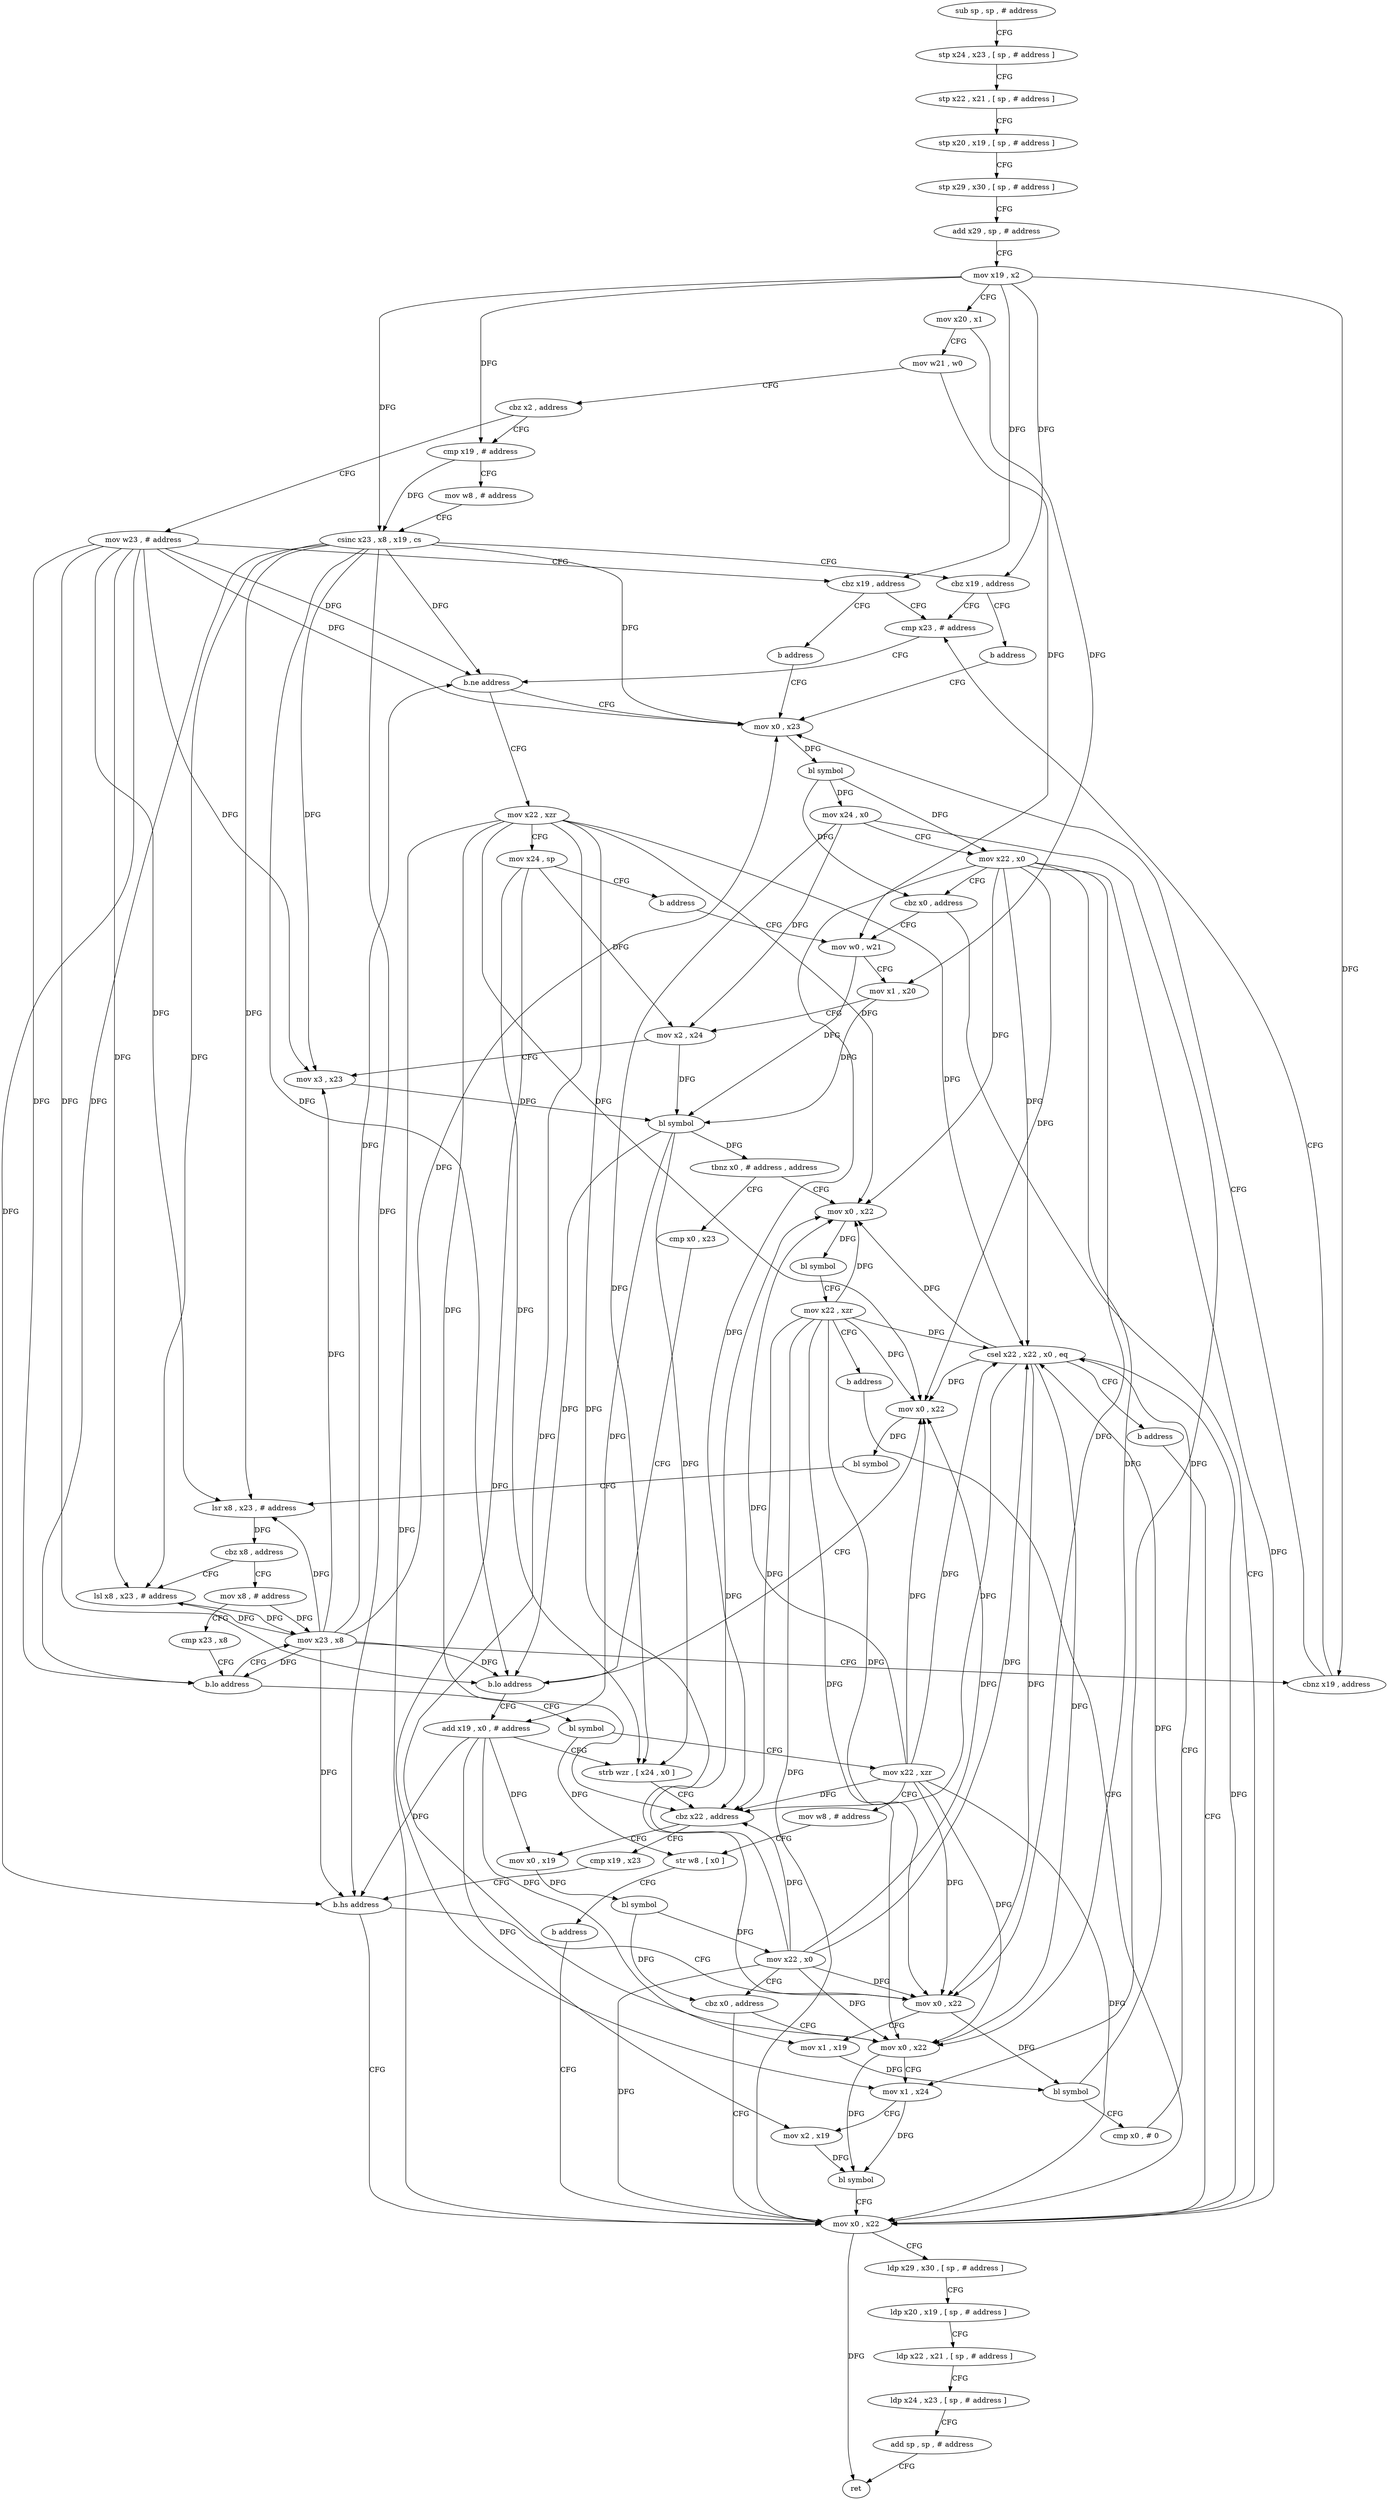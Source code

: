 digraph "func" {
"4229808" [label = "sub sp , sp , # address" ]
"4229812" [label = "stp x24 , x23 , [ sp , # address ]" ]
"4229816" [label = "stp x22 , x21 , [ sp , # address ]" ]
"4229820" [label = "stp x20 , x19 , [ sp , # address ]" ]
"4229824" [label = "stp x29 , x30 , [ sp , # address ]" ]
"4229828" [label = "add x29 , sp , # address" ]
"4229832" [label = "mov x19 , x2" ]
"4229836" [label = "mov x20 , x1" ]
"4229840" [label = "mov w21 , w0" ]
"4229844" [label = "cbz x2 , address" ]
"4229868" [label = "mov w23 , # address" ]
"4229848" [label = "cmp x19 , # address" ]
"4229872" [label = "cbz x19 , address" ]
"4229892" [label = "cmp x23 , # address" ]
"4229876" [label = "b address" ]
"4229852" [label = "mov w8 , # address" ]
"4229856" [label = "csinc x23 , x8 , x19 , cs" ]
"4229860" [label = "cbz x19 , address" ]
"4229864" [label = "b address" ]
"4229896" [label = "b.ne address" ]
"4229912" [label = "mov x0 , x23" ]
"4229900" [label = "mov x22 , xzr" ]
"4229916" [label = "bl symbol" ]
"4229920" [label = "mov x24 , x0" ]
"4229924" [label = "mov x22 , x0" ]
"4229928" [label = "cbz x0 , address" ]
"4230104" [label = "mov x0 , x22" ]
"4229932" [label = "mov w0 , w21" ]
"4229904" [label = "mov x24 , sp" ]
"4229908" [label = "b address" ]
"4230108" [label = "ldp x29 , x30 , [ sp , # address ]" ]
"4230112" [label = "ldp x20 , x19 , [ sp , # address ]" ]
"4230116" [label = "ldp x22 , x21 , [ sp , # address ]" ]
"4230120" [label = "ldp x24 , x23 , [ sp , # address ]" ]
"4230124" [label = "add sp , sp , # address" ]
"4230128" [label = "ret" ]
"4229936" [label = "mov x1 , x20" ]
"4229940" [label = "mov x2 , x24" ]
"4229944" [label = "mov x3 , x23" ]
"4229948" [label = "bl symbol" ]
"4229952" [label = "tbnz x0 , # address , address" ]
"4230012" [label = "mov x0 , x22" ]
"4229956" [label = "cmp x0 , x23" ]
"4230016" [label = "bl symbol" ]
"4230020" [label = "mov x22 , xzr" ]
"4230024" [label = "b address" ]
"4229960" [label = "b.lo address" ]
"4230028" [label = "add x19 , x0 , # address" ]
"4229964" [label = "mov x0 , x22" ]
"4230032" [label = "strb wzr , [ x24 , x0 ]" ]
"4230036" [label = "cbz x22 , address" ]
"4230072" [label = "mov x0 , x19" ]
"4230040" [label = "cmp x19 , x23" ]
"4229968" [label = "bl symbol" ]
"4229972" [label = "lsr x8 , x23 , # address" ]
"4229976" [label = "cbz x8 , address" ]
"4229880" [label = "lsl x8 , x23 , # address" ]
"4229980" [label = "mov x8 , # address" ]
"4230076" [label = "bl symbol" ]
"4230080" [label = "mov x22 , x0" ]
"4230084" [label = "cbz x0 , address" ]
"4230088" [label = "mov x0 , x22" ]
"4230044" [label = "b.hs address" ]
"4230048" [label = "mov x0 , x22" ]
"4229884" [label = "mov x23 , x8" ]
"4229984" [label = "cmp x23 , x8" ]
"4229988" [label = "b.lo address" ]
"4229992" [label = "bl symbol" ]
"4230092" [label = "mov x1 , x24" ]
"4230096" [label = "mov x2 , x19" ]
"4230100" [label = "bl symbol" ]
"4230052" [label = "mov x1 , x19" ]
"4230056" [label = "bl symbol" ]
"4230060" [label = "cmp x0 , # 0" ]
"4230064" [label = "csel x22 , x22 , x0 , eq" ]
"4230068" [label = "b address" ]
"4229888" [label = "cbnz x19 , address" ]
"4229996" [label = "mov x22 , xzr" ]
"4230000" [label = "mov w8 , # address" ]
"4230004" [label = "str w8 , [ x0 ]" ]
"4230008" [label = "b address" ]
"4229808" -> "4229812" [ label = "CFG" ]
"4229812" -> "4229816" [ label = "CFG" ]
"4229816" -> "4229820" [ label = "CFG" ]
"4229820" -> "4229824" [ label = "CFG" ]
"4229824" -> "4229828" [ label = "CFG" ]
"4229828" -> "4229832" [ label = "CFG" ]
"4229832" -> "4229836" [ label = "CFG" ]
"4229832" -> "4229872" [ label = "DFG" ]
"4229832" -> "4229848" [ label = "DFG" ]
"4229832" -> "4229856" [ label = "DFG" ]
"4229832" -> "4229860" [ label = "DFG" ]
"4229832" -> "4229888" [ label = "DFG" ]
"4229836" -> "4229840" [ label = "CFG" ]
"4229836" -> "4229936" [ label = "DFG" ]
"4229840" -> "4229844" [ label = "CFG" ]
"4229840" -> "4229932" [ label = "DFG" ]
"4229844" -> "4229868" [ label = "CFG" ]
"4229844" -> "4229848" [ label = "CFG" ]
"4229868" -> "4229872" [ label = "CFG" ]
"4229868" -> "4229896" [ label = "DFG" ]
"4229868" -> "4229912" [ label = "DFG" ]
"4229868" -> "4229944" [ label = "DFG" ]
"4229868" -> "4229960" [ label = "DFG" ]
"4229868" -> "4229972" [ label = "DFG" ]
"4229868" -> "4230044" [ label = "DFG" ]
"4229868" -> "4229880" [ label = "DFG" ]
"4229868" -> "4229988" [ label = "DFG" ]
"4229848" -> "4229852" [ label = "CFG" ]
"4229848" -> "4229856" [ label = "DFG" ]
"4229872" -> "4229892" [ label = "CFG" ]
"4229872" -> "4229876" [ label = "CFG" ]
"4229892" -> "4229896" [ label = "CFG" ]
"4229876" -> "4229912" [ label = "CFG" ]
"4229852" -> "4229856" [ label = "CFG" ]
"4229856" -> "4229860" [ label = "CFG" ]
"4229856" -> "4229896" [ label = "DFG" ]
"4229856" -> "4229912" [ label = "DFG" ]
"4229856" -> "4229944" [ label = "DFG" ]
"4229856" -> "4229960" [ label = "DFG" ]
"4229856" -> "4229972" [ label = "DFG" ]
"4229856" -> "4230044" [ label = "DFG" ]
"4229856" -> "4229880" [ label = "DFG" ]
"4229856" -> "4229988" [ label = "DFG" ]
"4229860" -> "4229892" [ label = "CFG" ]
"4229860" -> "4229864" [ label = "CFG" ]
"4229864" -> "4229912" [ label = "CFG" ]
"4229896" -> "4229912" [ label = "CFG" ]
"4229896" -> "4229900" [ label = "CFG" ]
"4229912" -> "4229916" [ label = "DFG" ]
"4229900" -> "4229904" [ label = "CFG" ]
"4229900" -> "4230104" [ label = "DFG" ]
"4229900" -> "4230012" [ label = "DFG" ]
"4229900" -> "4230036" [ label = "DFG" ]
"4229900" -> "4229964" [ label = "DFG" ]
"4229900" -> "4230088" [ label = "DFG" ]
"4229900" -> "4230048" [ label = "DFG" ]
"4229900" -> "4230064" [ label = "DFG" ]
"4229916" -> "4229920" [ label = "DFG" ]
"4229916" -> "4229924" [ label = "DFG" ]
"4229916" -> "4229928" [ label = "DFG" ]
"4229920" -> "4229924" [ label = "CFG" ]
"4229920" -> "4229940" [ label = "DFG" ]
"4229920" -> "4230032" [ label = "DFG" ]
"4229920" -> "4230092" [ label = "DFG" ]
"4229924" -> "4229928" [ label = "CFG" ]
"4229924" -> "4230104" [ label = "DFG" ]
"4229924" -> "4230012" [ label = "DFG" ]
"4229924" -> "4230036" [ label = "DFG" ]
"4229924" -> "4229964" [ label = "DFG" ]
"4229924" -> "4230088" [ label = "DFG" ]
"4229924" -> "4230048" [ label = "DFG" ]
"4229924" -> "4230064" [ label = "DFG" ]
"4229928" -> "4230104" [ label = "CFG" ]
"4229928" -> "4229932" [ label = "CFG" ]
"4230104" -> "4230108" [ label = "CFG" ]
"4230104" -> "4230128" [ label = "DFG" ]
"4229932" -> "4229936" [ label = "CFG" ]
"4229932" -> "4229948" [ label = "DFG" ]
"4229904" -> "4229908" [ label = "CFG" ]
"4229904" -> "4229940" [ label = "DFG" ]
"4229904" -> "4230032" [ label = "DFG" ]
"4229904" -> "4230092" [ label = "DFG" ]
"4229908" -> "4229932" [ label = "CFG" ]
"4230108" -> "4230112" [ label = "CFG" ]
"4230112" -> "4230116" [ label = "CFG" ]
"4230116" -> "4230120" [ label = "CFG" ]
"4230120" -> "4230124" [ label = "CFG" ]
"4230124" -> "4230128" [ label = "CFG" ]
"4229936" -> "4229940" [ label = "CFG" ]
"4229936" -> "4229948" [ label = "DFG" ]
"4229940" -> "4229944" [ label = "CFG" ]
"4229940" -> "4229948" [ label = "DFG" ]
"4229944" -> "4229948" [ label = "DFG" ]
"4229948" -> "4229952" [ label = "DFG" ]
"4229948" -> "4229960" [ label = "DFG" ]
"4229948" -> "4230028" [ label = "DFG" ]
"4229948" -> "4230032" [ label = "DFG" ]
"4229952" -> "4230012" [ label = "CFG" ]
"4229952" -> "4229956" [ label = "CFG" ]
"4230012" -> "4230016" [ label = "DFG" ]
"4229956" -> "4229960" [ label = "CFG" ]
"4230016" -> "4230020" [ label = "CFG" ]
"4230020" -> "4230024" [ label = "CFG" ]
"4230020" -> "4230104" [ label = "DFG" ]
"4230020" -> "4230012" [ label = "DFG" ]
"4230020" -> "4230036" [ label = "DFG" ]
"4230020" -> "4229964" [ label = "DFG" ]
"4230020" -> "4230088" [ label = "DFG" ]
"4230020" -> "4230048" [ label = "DFG" ]
"4230020" -> "4230064" [ label = "DFG" ]
"4230024" -> "4230104" [ label = "CFG" ]
"4229960" -> "4230028" [ label = "CFG" ]
"4229960" -> "4229964" [ label = "CFG" ]
"4230028" -> "4230032" [ label = "CFG" ]
"4230028" -> "4230072" [ label = "DFG" ]
"4230028" -> "4230044" [ label = "DFG" ]
"4230028" -> "4230096" [ label = "DFG" ]
"4230028" -> "4230052" [ label = "DFG" ]
"4229964" -> "4229968" [ label = "DFG" ]
"4230032" -> "4230036" [ label = "CFG" ]
"4230036" -> "4230072" [ label = "CFG" ]
"4230036" -> "4230040" [ label = "CFG" ]
"4230072" -> "4230076" [ label = "DFG" ]
"4230040" -> "4230044" [ label = "CFG" ]
"4229968" -> "4229972" [ label = "CFG" ]
"4229972" -> "4229976" [ label = "DFG" ]
"4229976" -> "4229880" [ label = "CFG" ]
"4229976" -> "4229980" [ label = "CFG" ]
"4229880" -> "4229884" [ label = "DFG" ]
"4229980" -> "4229984" [ label = "CFG" ]
"4229980" -> "4229884" [ label = "DFG" ]
"4230076" -> "4230080" [ label = "DFG" ]
"4230076" -> "4230084" [ label = "DFG" ]
"4230080" -> "4230084" [ label = "CFG" ]
"4230080" -> "4230104" [ label = "DFG" ]
"4230080" -> "4230012" [ label = "DFG" ]
"4230080" -> "4230036" [ label = "DFG" ]
"4230080" -> "4229964" [ label = "DFG" ]
"4230080" -> "4230088" [ label = "DFG" ]
"4230080" -> "4230048" [ label = "DFG" ]
"4230080" -> "4230064" [ label = "DFG" ]
"4230084" -> "4230104" [ label = "CFG" ]
"4230084" -> "4230088" [ label = "CFG" ]
"4230088" -> "4230092" [ label = "CFG" ]
"4230088" -> "4230100" [ label = "DFG" ]
"4230044" -> "4230104" [ label = "CFG" ]
"4230044" -> "4230048" [ label = "CFG" ]
"4230048" -> "4230052" [ label = "CFG" ]
"4230048" -> "4230056" [ label = "DFG" ]
"4229884" -> "4229888" [ label = "CFG" ]
"4229884" -> "4229896" [ label = "DFG" ]
"4229884" -> "4229912" [ label = "DFG" ]
"4229884" -> "4229944" [ label = "DFG" ]
"4229884" -> "4229960" [ label = "DFG" ]
"4229884" -> "4229972" [ label = "DFG" ]
"4229884" -> "4230044" [ label = "DFG" ]
"4229884" -> "4229880" [ label = "DFG" ]
"4229884" -> "4229988" [ label = "DFG" ]
"4229984" -> "4229988" [ label = "CFG" ]
"4229988" -> "4229884" [ label = "CFG" ]
"4229988" -> "4229992" [ label = "CFG" ]
"4229992" -> "4229996" [ label = "CFG" ]
"4229992" -> "4230004" [ label = "DFG" ]
"4230092" -> "4230096" [ label = "CFG" ]
"4230092" -> "4230100" [ label = "DFG" ]
"4230096" -> "4230100" [ label = "DFG" ]
"4230100" -> "4230104" [ label = "CFG" ]
"4230052" -> "4230056" [ label = "DFG" ]
"4230056" -> "4230060" [ label = "CFG" ]
"4230056" -> "4230064" [ label = "DFG" ]
"4230060" -> "4230064" [ label = "CFG" ]
"4230064" -> "4230068" [ label = "CFG" ]
"4230064" -> "4230104" [ label = "DFG" ]
"4230064" -> "4230012" [ label = "DFG" ]
"4230064" -> "4230036" [ label = "DFG" ]
"4230064" -> "4229964" [ label = "DFG" ]
"4230064" -> "4230088" [ label = "DFG" ]
"4230064" -> "4230048" [ label = "DFG" ]
"4230068" -> "4230104" [ label = "CFG" ]
"4229888" -> "4229912" [ label = "CFG" ]
"4229888" -> "4229892" [ label = "CFG" ]
"4229996" -> "4230000" [ label = "CFG" ]
"4229996" -> "4230104" [ label = "DFG" ]
"4229996" -> "4230012" [ label = "DFG" ]
"4229996" -> "4230036" [ label = "DFG" ]
"4229996" -> "4229964" [ label = "DFG" ]
"4229996" -> "4230088" [ label = "DFG" ]
"4229996" -> "4230048" [ label = "DFG" ]
"4229996" -> "4230064" [ label = "DFG" ]
"4230000" -> "4230004" [ label = "CFG" ]
"4230004" -> "4230008" [ label = "CFG" ]
"4230008" -> "4230104" [ label = "CFG" ]
}
